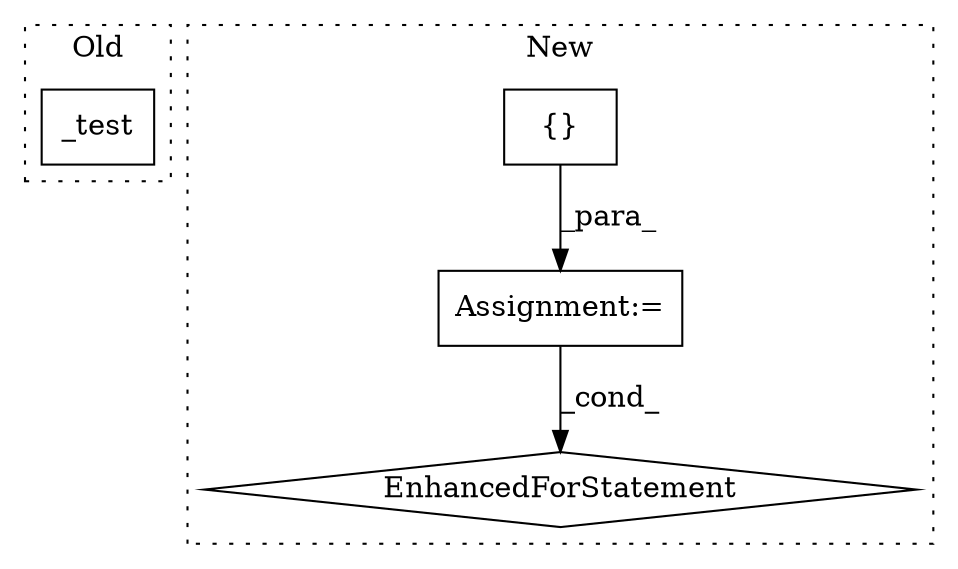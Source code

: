 digraph G {
subgraph cluster0 {
1 [label="_test" a="32" s="28115" l="7" shape="box"];
label = "Old";
style="dotted";
}
subgraph cluster1 {
2 [label="EnhancedForStatement" a="70" s="15580,15685" l="78,2" shape="diamond"];
3 [label="Assignment:=" a="7" s="15000" l="1" shape="box"];
4 [label="{}" a="4" s="15018,15572" l="6,2" shape="box"];
label = "New";
style="dotted";
}
3 -> 2 [label="_cond_"];
4 -> 3 [label="_para_"];
}